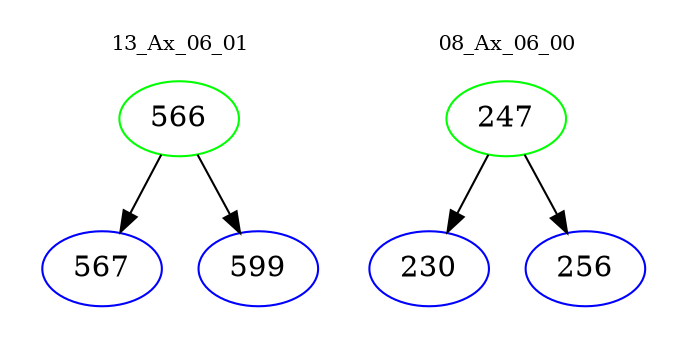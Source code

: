 digraph{
subgraph cluster_0 {
color = white
label = "13_Ax_06_01";
fontsize=10;
T0_566 [label="566", color="green"]
T0_566 -> T0_567 [color="black"]
T0_567 [label="567", color="blue"]
T0_566 -> T0_599 [color="black"]
T0_599 [label="599", color="blue"]
}
subgraph cluster_1 {
color = white
label = "08_Ax_06_00";
fontsize=10;
T1_247 [label="247", color="green"]
T1_247 -> T1_230 [color="black"]
T1_230 [label="230", color="blue"]
T1_247 -> T1_256 [color="black"]
T1_256 [label="256", color="blue"]
}
}
